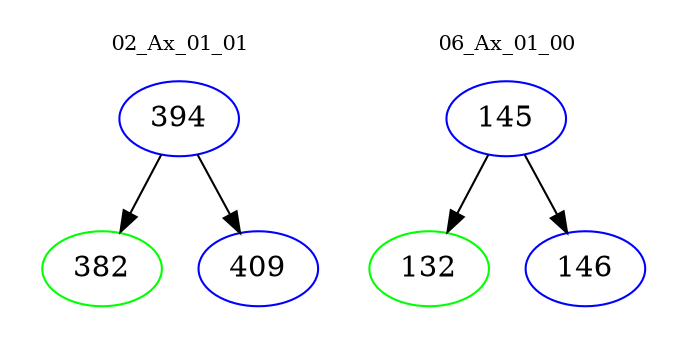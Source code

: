 digraph{
subgraph cluster_0 {
color = white
label = "02_Ax_01_01";
fontsize=10;
T0_394 [label="394", color="blue"]
T0_394 -> T0_382 [color="black"]
T0_382 [label="382", color="green"]
T0_394 -> T0_409 [color="black"]
T0_409 [label="409", color="blue"]
}
subgraph cluster_1 {
color = white
label = "06_Ax_01_00";
fontsize=10;
T1_145 [label="145", color="blue"]
T1_145 -> T1_132 [color="black"]
T1_132 [label="132", color="green"]
T1_145 -> T1_146 [color="black"]
T1_146 [label="146", color="blue"]
}
}
